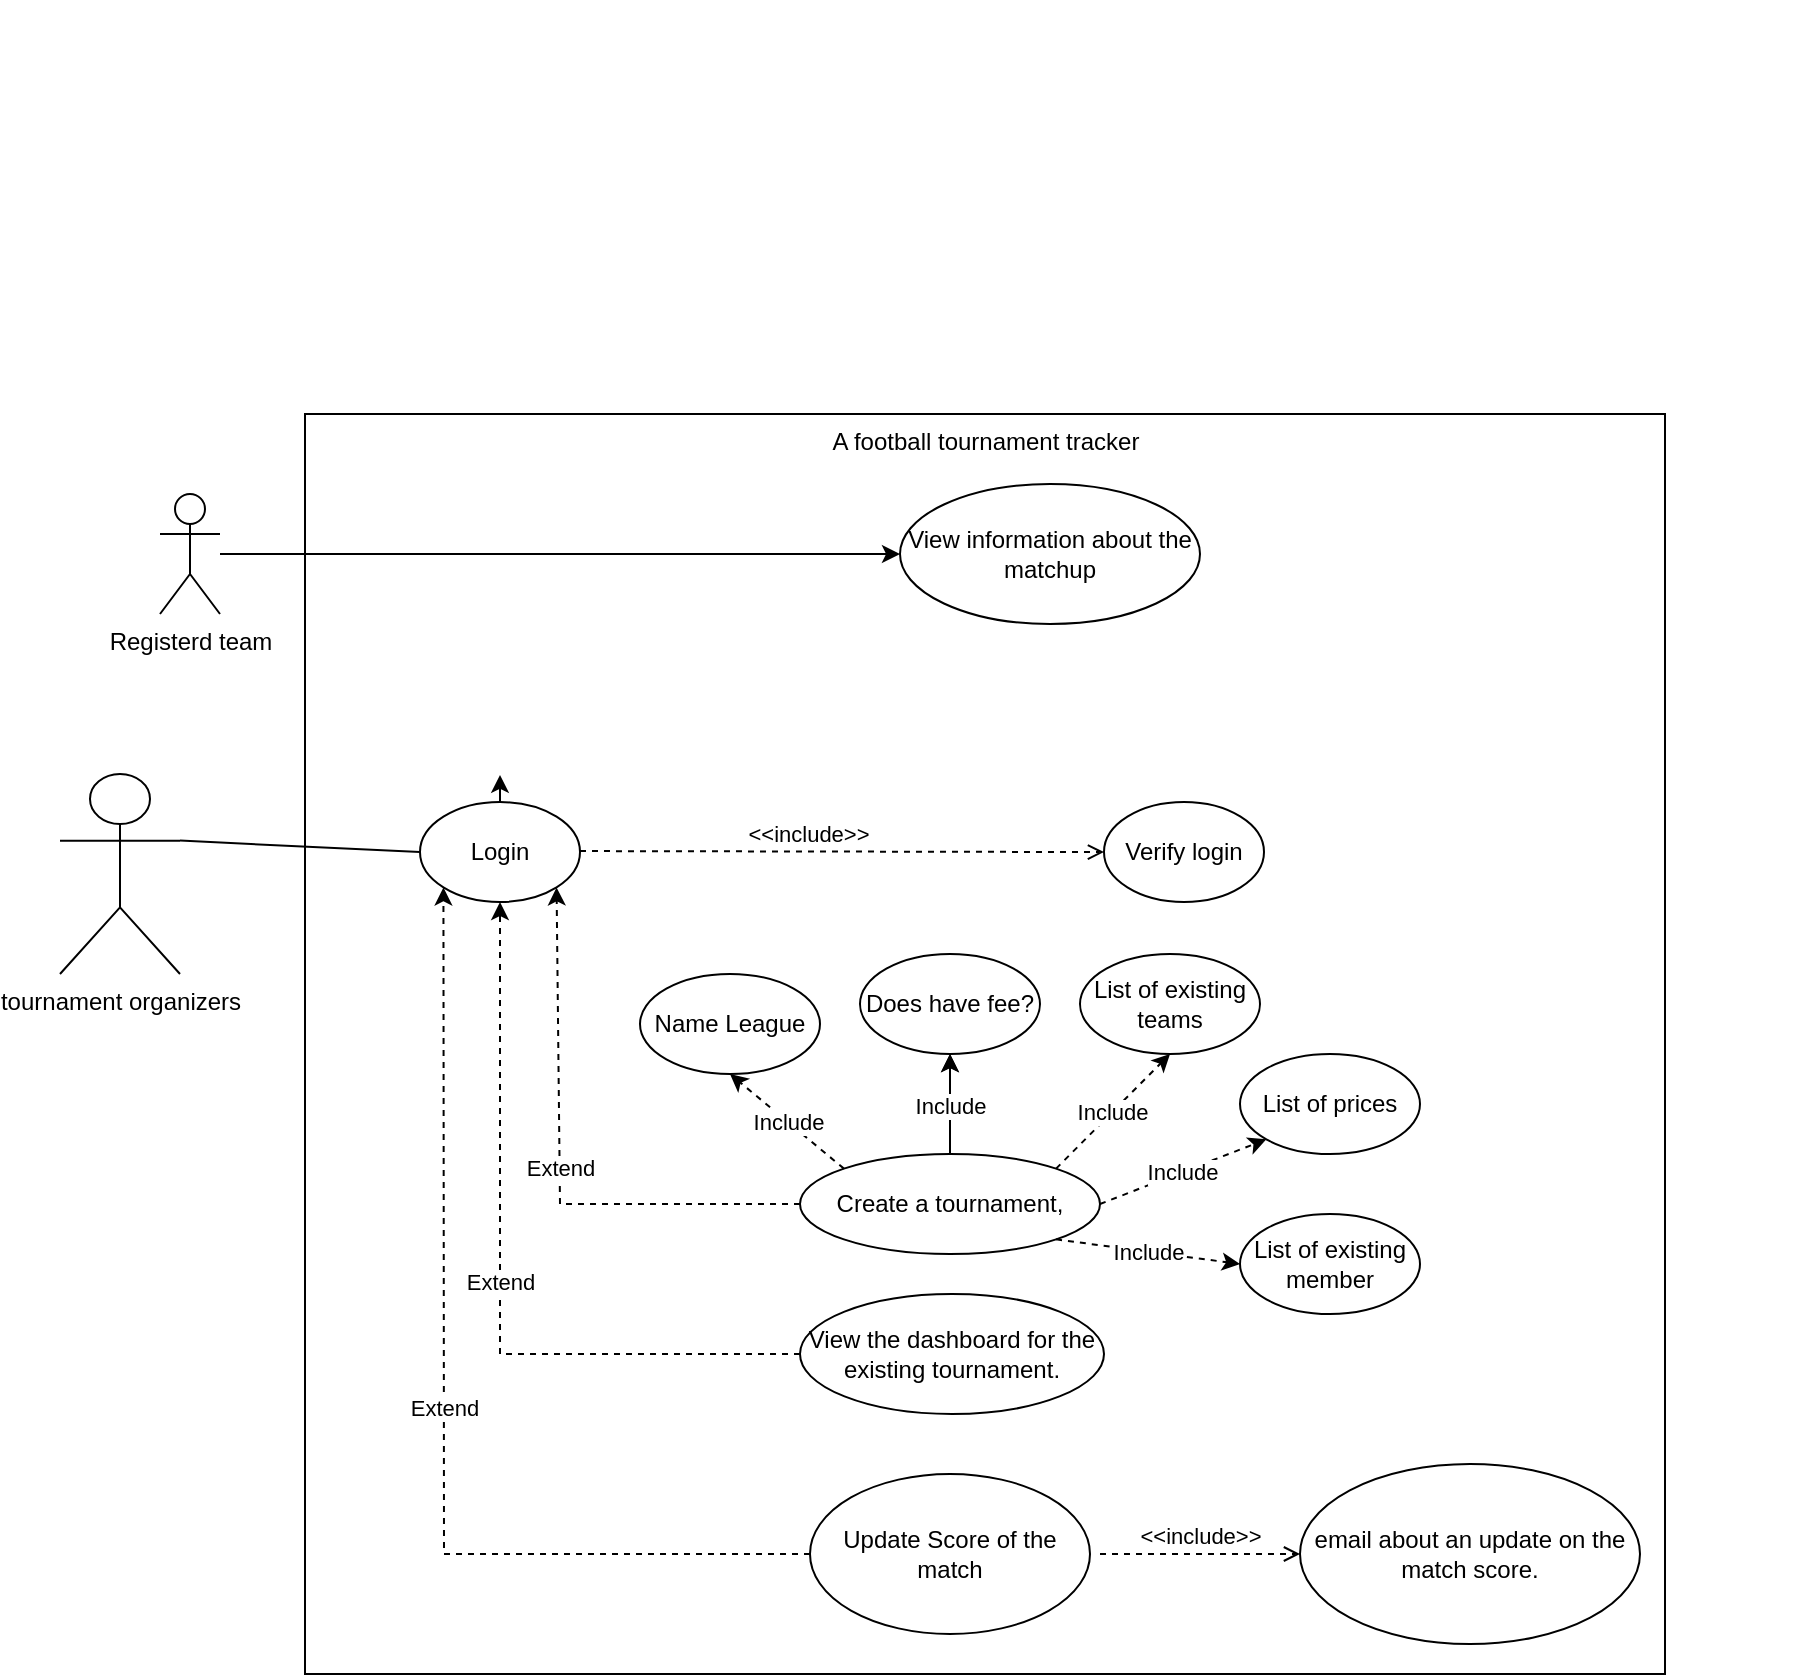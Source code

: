 <mxfile version="21.1.5" type="github">
  <diagram name="Page-1" id="4D2QLF0WzecQQkKjmwuA">
    <mxGraphModel dx="1050" dy="1723" grid="1" gridSize="10" guides="1" tooltips="1" connect="1" arrows="1" fold="1" page="1" pageScale="1" pageWidth="850" pageHeight="1100" math="0" shadow="0">
      <root>
        <mxCell id="0" />
        <mxCell id="1" parent="0" />
        <mxCell id="4vfo15WaHHj-bs0f3VLk-1" value="A football tournament tracker" style="rounded=0;whiteSpace=wrap;html=1;verticalAlign=top;" parent="1" vertex="1">
          <mxGeometry x="222.5" y="80" width="680" height="630" as="geometry" />
        </mxCell>
        <mxCell id="4vfo15WaHHj-bs0f3VLk-2" value="tournament organizers" style="shape=umlActor;verticalLabelPosition=bottom;verticalAlign=top;html=1;outlineConnect=0;" parent="1" vertex="1">
          <mxGeometry x="100" y="260" width="60" height="100" as="geometry" />
        </mxCell>
        <mxCell id="_9EExG710vMSeMWBx-x0-2" style="edgeStyle=orthogonalEdgeStyle;rounded=0;orthogonalLoop=1;jettySize=auto;html=1;" edge="1" parent="1" source="4vfo15WaHHj-bs0f3VLk-5" target="4vfo15WaHHj-bs0f3VLk-1">
          <mxGeometry relative="1" as="geometry">
            <Array as="points">
              <mxPoint x="500" y="290" />
              <mxPoint x="500" y="290" />
            </Array>
          </mxGeometry>
        </mxCell>
        <mxCell id="4vfo15WaHHj-bs0f3VLk-5" value="Login" style="ellipse;whiteSpace=wrap;html=1;" parent="1" vertex="1">
          <mxGeometry x="280" y="274.03" width="80" height="50" as="geometry" />
        </mxCell>
        <mxCell id="4vfo15WaHHj-bs0f3VLk-6" value="Verify login" style="ellipse;whiteSpace=wrap;html=1;" parent="1" vertex="1">
          <mxGeometry x="622" y="274.03" width="80" height="50" as="geometry" />
        </mxCell>
        <mxCell id="4vfo15WaHHj-bs0f3VLk-85" value="" style="edgeStyle=orthogonalEdgeStyle;rounded=0;orthogonalLoop=1;jettySize=auto;html=1;" parent="1" source="4vfo15WaHHj-bs0f3VLk-16" target="4vfo15WaHHj-bs0f3VLk-29" edge="1">
          <mxGeometry relative="1" as="geometry" />
        </mxCell>
        <mxCell id="4vfo15WaHHj-bs0f3VLk-16" value="Create a tournament," style="ellipse;whiteSpace=wrap;html=1;" parent="1" vertex="1">
          <mxGeometry x="470" y="450" width="150" height="50" as="geometry" />
        </mxCell>
        <mxCell id="4vfo15WaHHj-bs0f3VLk-26" value="" style="endArrow=none;html=1;rounded=0;exitX=1;exitY=0.333;exitDx=0;exitDy=0;exitPerimeter=0;entryX=0;entryY=0.5;entryDx=0;entryDy=0;" parent="1" source="4vfo15WaHHj-bs0f3VLk-2" target="4vfo15WaHHj-bs0f3VLk-5" edge="1">
          <mxGeometry width="50" height="50" relative="1" as="geometry">
            <mxPoint x="400" y="360" as="sourcePoint" />
            <mxPoint x="450" y="310" as="targetPoint" />
          </mxGeometry>
        </mxCell>
        <mxCell id="4vfo15WaHHj-bs0f3VLk-27" value="View the dashboard for the existing tournament." style="ellipse;whiteSpace=wrap;html=1;" parent="1" vertex="1">
          <mxGeometry x="470" y="520" width="152" height="60" as="geometry" />
        </mxCell>
        <mxCell id="4vfo15WaHHj-bs0f3VLk-28" value="Name League" style="ellipse;whiteSpace=wrap;html=1;" parent="1" vertex="1">
          <mxGeometry x="390" y="360" width="90" height="50" as="geometry" />
        </mxCell>
        <mxCell id="4vfo15WaHHj-bs0f3VLk-29" value="Does have fee?" style="ellipse;whiteSpace=wrap;html=1;" parent="1" vertex="1">
          <mxGeometry x="500" y="350" width="90" height="50" as="geometry" />
        </mxCell>
        <mxCell id="4vfo15WaHHj-bs0f3VLk-30" value="Include" style="endArrow=classic;html=1;rounded=0;dashed=1;shadow=0;strokeColor=default;exitX=0;exitY=0;exitDx=0;exitDy=0;entryX=0.5;entryY=1;entryDx=0;entryDy=0;" parent="1" source="4vfo15WaHHj-bs0f3VLk-16" target="4vfo15WaHHj-bs0f3VLk-28" edge="1">
          <mxGeometry x="-0.007" width="50" height="50" relative="1" as="geometry">
            <mxPoint x="464" y="476" as="sourcePoint" />
            <mxPoint x="435" y="420" as="targetPoint" />
            <mxPoint as="offset" />
          </mxGeometry>
        </mxCell>
        <mxCell id="4vfo15WaHHj-bs0f3VLk-32" value="Include" style="endArrow=classic;html=1;rounded=0;entryX=0.5;entryY=1;entryDx=0;entryDy=0;dashed=1;shadow=0;strokeColor=default;exitX=0.5;exitY=0;exitDx=0;exitDy=0;" parent="1" source="4vfo15WaHHj-bs0f3VLk-16" target="4vfo15WaHHj-bs0f3VLk-29" edge="1">
          <mxGeometry x="-0.016" width="50" height="50" relative="1" as="geometry">
            <mxPoint x="473" y="447" as="sourcePoint" />
            <mxPoint x="445" y="400" as="targetPoint" />
            <mxPoint as="offset" />
          </mxGeometry>
        </mxCell>
        <mxCell id="4vfo15WaHHj-bs0f3VLk-33" value="List of existing teams" style="ellipse;whiteSpace=wrap;html=1;" parent="1" vertex="1">
          <mxGeometry x="610" y="350" width="90" height="50" as="geometry" />
        </mxCell>
        <mxCell id="4vfo15WaHHj-bs0f3VLk-34" value="Include" style="endArrow=classic;html=1;rounded=0;dashed=1;shadow=0;strokeColor=default;exitX=1;exitY=0;exitDx=0;exitDy=0;entryX=0.5;entryY=1;entryDx=0;entryDy=0;" parent="1" source="4vfo15WaHHj-bs0f3VLk-16" target="4vfo15WaHHj-bs0f3VLk-33" edge="1">
          <mxGeometry x="-0.005" width="50" height="50" relative="1" as="geometry">
            <mxPoint x="600.003" y="458.762" as="sourcePoint" />
            <mxPoint x="631.918" y="410.0" as="targetPoint" />
            <mxPoint as="offset" />
          </mxGeometry>
        </mxCell>
        <mxCell id="RJ7_IefV2C8i3BoNH1EA-1" style="edgeStyle=orthogonalEdgeStyle;rounded=0;orthogonalLoop=1;jettySize=auto;html=1;entryX=0;entryY=0.5;entryDx=0;entryDy=0;" parent="1" source="4vfo15WaHHj-bs0f3VLk-39" target="4vfo15WaHHj-bs0f3VLk-43" edge="1">
          <mxGeometry relative="1" as="geometry" />
        </mxCell>
        <mxCell id="4vfo15WaHHj-bs0f3VLk-39" value="Registerd team" style="shape=umlActor;verticalLabelPosition=bottom;verticalAlign=top;html=1;outlineConnect=0;" parent="1" vertex="1">
          <mxGeometry x="150" y="120" width="30" height="60" as="geometry" />
        </mxCell>
        <mxCell id="4vfo15WaHHj-bs0f3VLk-43" value="View information about the matchup" style="ellipse;whiteSpace=wrap;html=1;" parent="1" vertex="1">
          <mxGeometry x="520" y="115" width="150" height="70" as="geometry" />
        </mxCell>
        <mxCell id="4vfo15WaHHj-bs0f3VLk-45" value="Update Score of the match" style="ellipse;whiteSpace=wrap;html=1;" parent="1" vertex="1">
          <mxGeometry x="475" y="610" width="140" height="80" as="geometry" />
        </mxCell>
        <mxCell id="4vfo15WaHHj-bs0f3VLk-117" style="edgeStyle=orthogonalEdgeStyle;rounded=0;orthogonalLoop=1;jettySize=auto;html=1;exitX=1;exitY=0;exitDx=0;exitDy=0;strokeColor=none;" parent="1" source="4vfo15WaHHj-bs0f3VLk-48" edge="1">
          <mxGeometry relative="1" as="geometry">
            <mxPoint x="960" y="-120.0" as="targetPoint" />
          </mxGeometry>
        </mxCell>
        <mxCell id="4vfo15WaHHj-bs0f3VLk-48" value="email about an update on the match score." style="ellipse;whiteSpace=wrap;html=1;" parent="1" vertex="1">
          <mxGeometry x="720" y="605" width="170" height="90" as="geometry" />
        </mxCell>
        <mxCell id="4vfo15WaHHj-bs0f3VLk-71" value="Extend" style="endArrow=classic;html=1;rounded=0;dashed=1;shadow=0;strokeColor=default;exitX=0;exitY=0.5;exitDx=0;exitDy=0;entryX=0;entryY=1;entryDx=0;entryDy=0;" parent="1" source="4vfo15WaHHj-bs0f3VLk-45" target="4vfo15WaHHj-bs0f3VLk-5" edge="1">
          <mxGeometry x="-0.007" width="50" height="50" relative="1" as="geometry">
            <mxPoint x="573" y="154" as="sourcePoint" />
            <mxPoint x="445" y="120" as="targetPoint" />
            <mxPoint as="offset" />
            <Array as="points">
              <mxPoint x="292" y="650" />
            </Array>
          </mxGeometry>
        </mxCell>
        <mxCell id="4vfo15WaHHj-bs0f3VLk-72" value="Extend" style="endArrow=classic;html=1;rounded=0;dashed=1;shadow=0;strokeColor=default;exitX=0;exitY=0.5;exitDx=0;exitDy=0;entryX=0.5;entryY=1;entryDx=0;entryDy=0;" parent="1" source="4vfo15WaHHj-bs0f3VLk-27" target="4vfo15WaHHj-bs0f3VLk-5" edge="1">
          <mxGeometry x="-0.007" width="50" height="50" relative="1" as="geometry">
            <mxPoint x="480" y="660" as="sourcePoint" />
            <mxPoint x="330" y="370" as="targetPoint" />
            <mxPoint as="offset" />
            <Array as="points">
              <mxPoint x="320" y="550" />
            </Array>
          </mxGeometry>
        </mxCell>
        <mxCell id="4vfo15WaHHj-bs0f3VLk-73" value="Extend" style="endArrow=classic;html=1;rounded=0;dashed=1;shadow=0;strokeColor=default;exitX=0;exitY=0.5;exitDx=0;exitDy=0;entryX=1;entryY=1;entryDx=0;entryDy=0;" parent="1" source="4vfo15WaHHj-bs0f3VLk-16" target="4vfo15WaHHj-bs0f3VLk-5" edge="1">
          <mxGeometry x="-0.007" width="50" height="50" relative="1" as="geometry">
            <mxPoint x="490" y="670" as="sourcePoint" />
            <mxPoint x="340" y="380" as="targetPoint" />
            <mxPoint as="offset" />
            <Array as="points">
              <mxPoint x="350" y="475" />
            </Array>
          </mxGeometry>
        </mxCell>
        <mxCell id="T6xzdore-mrB1LsQRRyy-1" value="List of prices" style="ellipse;whiteSpace=wrap;html=1;" parent="1" vertex="1">
          <mxGeometry x="690" y="400" width="90" height="50" as="geometry" />
        </mxCell>
        <mxCell id="T6xzdore-mrB1LsQRRyy-2" value="Include" style="endArrow=classic;html=1;rounded=0;dashed=1;shadow=0;strokeColor=default;exitX=1;exitY=0.5;exitDx=0;exitDy=0;entryX=0;entryY=1;entryDx=0;entryDy=0;" parent="1" source="4vfo15WaHHj-bs0f3VLk-16" target="T6xzdore-mrB1LsQRRyy-1" edge="1">
          <mxGeometry x="-0.003" width="50" height="50" relative="1" as="geometry">
            <mxPoint x="608" y="467" as="sourcePoint" />
            <mxPoint x="640" y="419" as="targetPoint" />
            <mxPoint as="offset" />
          </mxGeometry>
        </mxCell>
        <mxCell id="T6xzdore-mrB1LsQRRyy-4" value="List of existing member" style="ellipse;whiteSpace=wrap;html=1;" parent="1" vertex="1">
          <mxGeometry x="690" y="480" width="90" height="50" as="geometry" />
        </mxCell>
        <mxCell id="T6xzdore-mrB1LsQRRyy-5" value="Include" style="endArrow=classic;html=1;rounded=0;dashed=1;shadow=0;strokeColor=default;exitX=1;exitY=1;exitDx=0;exitDy=0;entryX=0;entryY=0.5;entryDx=0;entryDy=0;" parent="1" source="4vfo15WaHHj-bs0f3VLk-16" target="T6xzdore-mrB1LsQRRyy-4" edge="1">
          <mxGeometry x="-0.003" width="50" height="50" relative="1" as="geometry">
            <mxPoint x="630" y="485" as="sourcePoint" />
            <mxPoint x="765" y="410" as="targetPoint" />
            <mxPoint as="offset" />
          </mxGeometry>
        </mxCell>
        <mxCell id="_9EExG710vMSeMWBx-x0-5" value="&amp;lt;&amp;lt;include&amp;gt;&amp;gt;" style="html=1;verticalAlign=bottom;labelBackgroundColor=none;endArrow=open;endFill=0;dashed=1;rounded=0;entryX=0;entryY=0.5;entryDx=0;entryDy=0;" edge="1" parent="1" target="4vfo15WaHHj-bs0f3VLk-6">
          <mxGeometry x="-0.125" width="160" relative="1" as="geometry">
            <mxPoint x="360" y="298.53" as="sourcePoint" />
            <mxPoint x="520" y="298.53" as="targetPoint" />
            <mxPoint as="offset" />
          </mxGeometry>
        </mxCell>
        <mxCell id="_9EExG710vMSeMWBx-x0-6" value="&amp;lt;&amp;lt;include&amp;gt;&amp;gt;" style="html=1;verticalAlign=bottom;labelBackgroundColor=none;endArrow=open;endFill=0;dashed=1;rounded=0;" edge="1" parent="1" target="4vfo15WaHHj-bs0f3VLk-48">
          <mxGeometry width="160" relative="1" as="geometry">
            <mxPoint x="620" y="650" as="sourcePoint" />
            <mxPoint x="670" y="650" as="targetPoint" />
          </mxGeometry>
        </mxCell>
      </root>
    </mxGraphModel>
  </diagram>
</mxfile>

